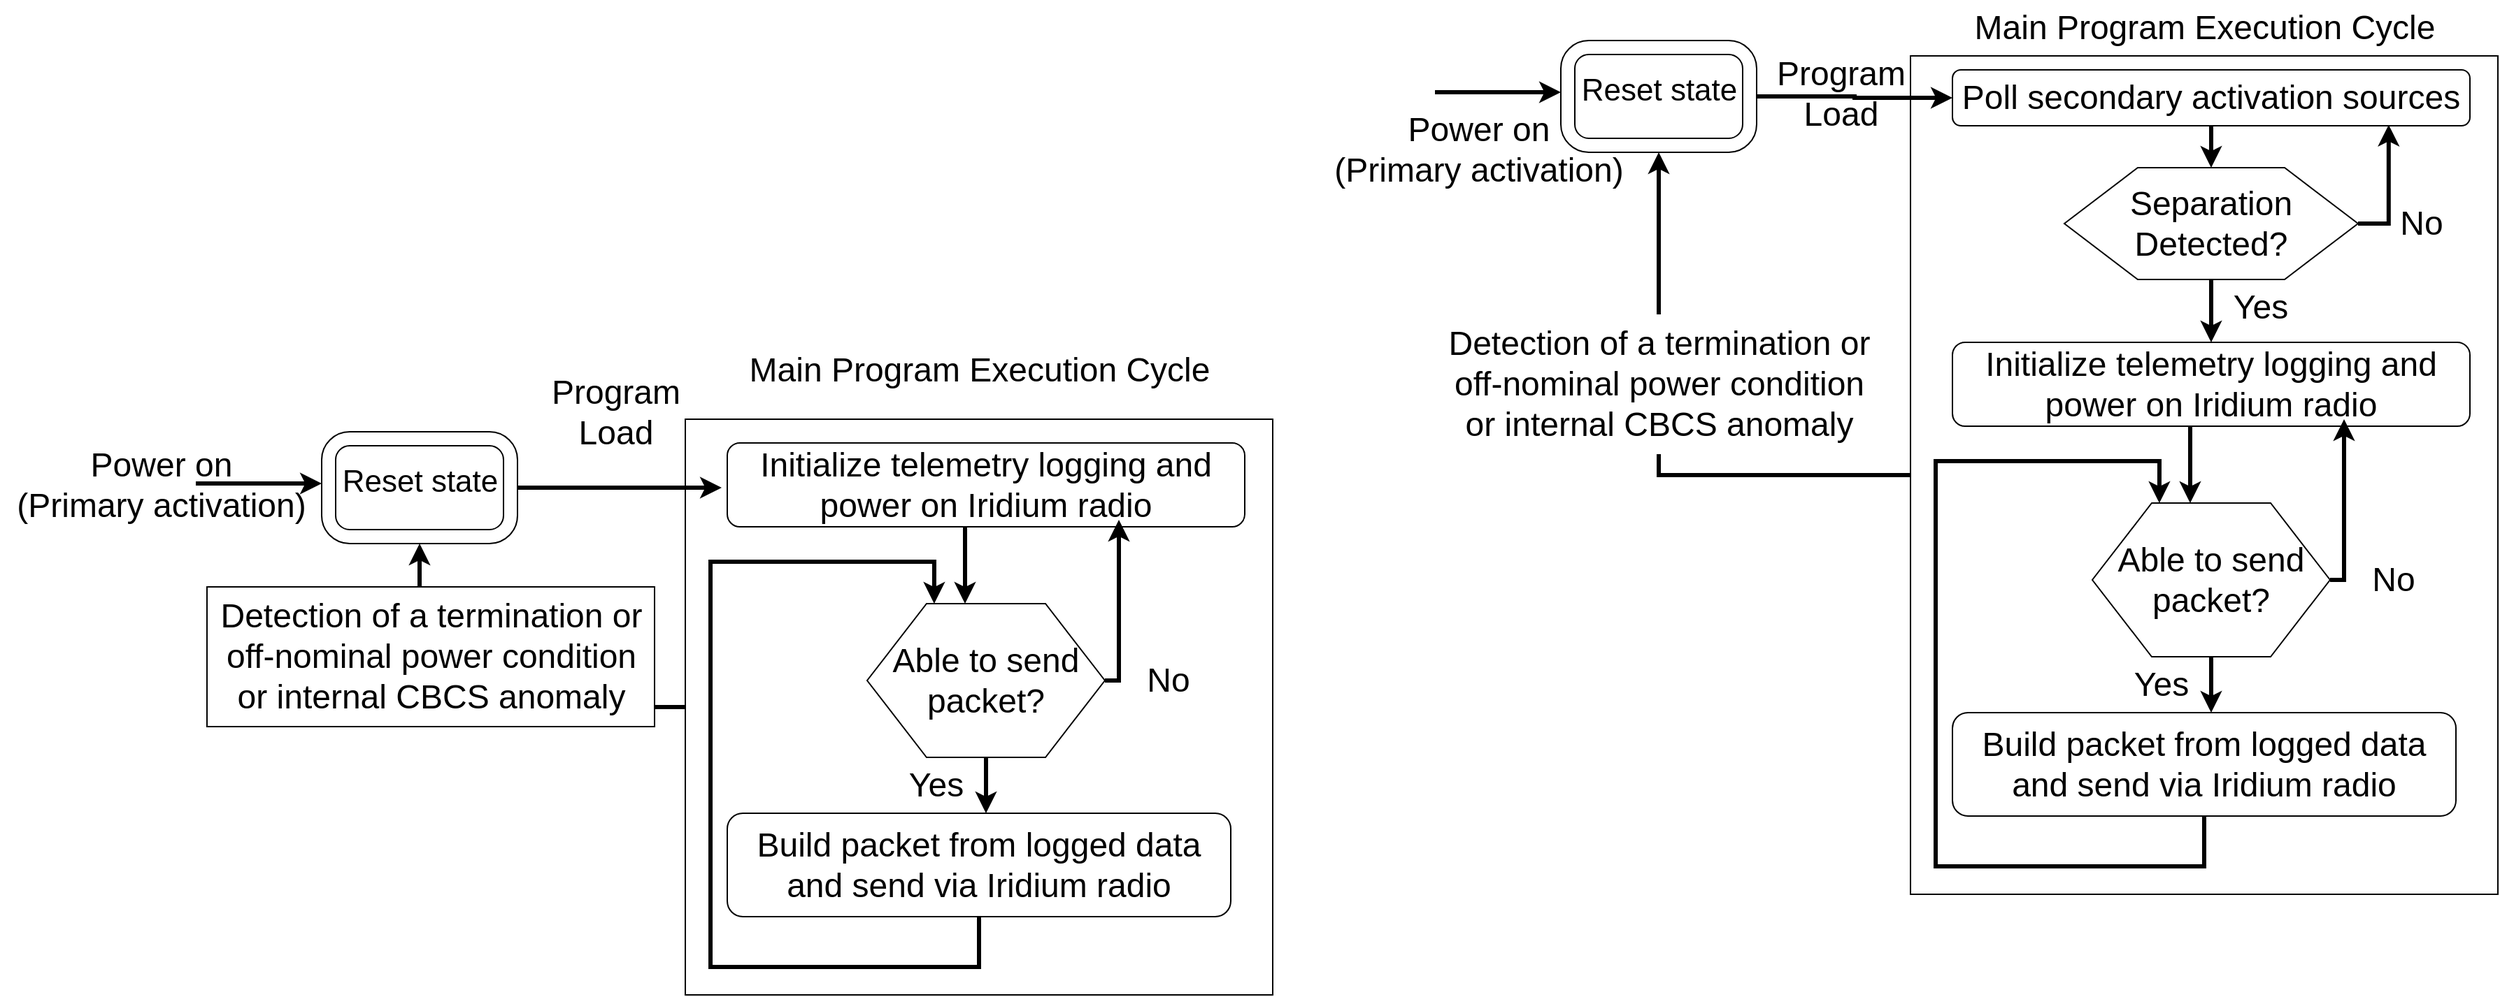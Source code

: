 <mxfile version="20.2.7" type="device"><diagram id="g0S0CF1WiIM2xyF2JRkj" name="Page-1"><mxGraphModel dx="8487" dy="3820" grid="1" gridSize="10" guides="1" tooltips="1" connect="1" arrows="1" fold="1" page="1" pageScale="1" pageWidth="850" pageHeight="1100" math="0" shadow="0"><root><mxCell id="0"/><mxCell id="1" parent="0"/><mxCell id="mK1tkiKnQQv0vQAMR36s-35" style="edgeStyle=orthogonalEdgeStyle;rounded=0;orthogonalLoop=1;jettySize=auto;html=1;entryX=0.5;entryY=1;entryDx=0;entryDy=0;entryPerimeter=0;fontSize=14;strokeWidth=3;" parent="1" source="mK1tkiKnQQv0vQAMR36s-7" target="mK1tkiKnQQv0vQAMR36s-2" edge="1"><mxGeometry relative="1" as="geometry"/></mxCell><mxCell id="mK1tkiKnQQv0vQAMR36s-7" value="" style="verticalLabelPosition=bottom;verticalAlign=top;html=1;shape=mxgraph.basic.rect;fillColor2=none;strokeWidth=1;size=20;indent=5;" parent="1" vertex="1"><mxGeometry x="410" y="120" width="420" height="600" as="geometry"/></mxCell><mxCell id="mK1tkiKnQQv0vQAMR36s-1" value="" style="endArrow=classic;html=1;strokeWidth=3;" parent="1" edge="1"><mxGeometry width="50" height="50" relative="1" as="geometry"><mxPoint x="70" y="146" as="sourcePoint"/><mxPoint x="160" y="146" as="targetPoint"/></mxGeometry></mxCell><mxCell id="t8DuVF89jnraFYQyrqod-9" style="edgeStyle=orthogonalEdgeStyle;rounded=0;orthogonalLoop=1;jettySize=auto;html=1;exitX=1;exitY=0.5;exitDx=0;exitDy=0;exitPerimeter=0;entryX=0;entryY=0.5;entryDx=0;entryDy=0;fontSize=24;strokeWidth=3;" parent="1" source="mK1tkiKnQQv0vQAMR36s-2" target="mK1tkiKnQQv0vQAMR36s-8" edge="1"><mxGeometry relative="1" as="geometry"/></mxCell><mxCell id="mK1tkiKnQQv0vQAMR36s-2" value="" style="verticalLabelPosition=bottom;verticalAlign=top;html=1;shape=mxgraph.basic.rounded_frame;dx=10;fontSize=24;" parent="1" vertex="1"><mxGeometry x="160" y="109" width="140" height="80" as="geometry"/></mxCell><mxCell id="mK1tkiKnQQv0vQAMR36s-5" value="&lt;div style=&quot;font-size: 24px;&quot;&gt;Power on&lt;br style=&quot;font-size: 24px;&quot;&gt;(Primary activation)&lt;br style=&quot;font-size: 24px;&quot;&gt;&lt;/div&gt;" style="text;html=1;align=center;verticalAlign=middle;resizable=0;points=[];autosize=1;fontSize=24;" parent="1" vertex="1"><mxGeometry x="-14" y="152" width="230" height="70" as="geometry"/></mxCell><mxCell id="mK1tkiKnQQv0vQAMR36s-6" value="Program&lt;br&gt;Load" style="text;html=1;align=center;verticalAlign=middle;resizable=0;points=[];autosize=1;fontSize=24;strokeWidth=3;" parent="1" vertex="1"><mxGeometry x="300" y="112" width="120" height="70" as="geometry"/></mxCell><mxCell id="mK1tkiKnQQv0vQAMR36s-10" value="" style="edgeStyle=orthogonalEdgeStyle;rounded=0;orthogonalLoop=1;jettySize=auto;html=1;fontSize=14;strokeWidth=3;" parent="1" source="mK1tkiKnQQv0vQAMR36s-8" target="mK1tkiKnQQv0vQAMR36s-9" edge="1"><mxGeometry relative="1" as="geometry"/></mxCell><mxCell id="mK1tkiKnQQv0vQAMR36s-8" value="&lt;font style=&quot;font-size: 24px;&quot;&gt;Poll secondary activation sources&lt;/font&gt;" style="rounded=1;whiteSpace=wrap;html=1;fontSize=24;" parent="1" vertex="1"><mxGeometry x="440" y="130" width="370" height="40" as="geometry"/></mxCell><mxCell id="mK1tkiKnQQv0vQAMR36s-19" value="" style="edgeStyle=orthogonalEdgeStyle;rounded=0;orthogonalLoop=1;jettySize=auto;html=1;fontSize=14;strokeWidth=3;" parent="1" source="mK1tkiKnQQv0vQAMR36s-9" target="mK1tkiKnQQv0vQAMR36s-18" edge="1"><mxGeometry relative="1" as="geometry"/></mxCell><mxCell id="t8DuVF89jnraFYQyrqod-7" style="edgeStyle=orthogonalEdgeStyle;rounded=0;orthogonalLoop=1;jettySize=auto;html=1;exitX=1;exitY=0.5;exitDx=0;exitDy=0;entryX=0.843;entryY=0.983;entryDx=0;entryDy=0;entryPerimeter=0;fontSize=24;strokeWidth=3;" parent="1" source="mK1tkiKnQQv0vQAMR36s-9" target="mK1tkiKnQQv0vQAMR36s-8" edge="1"><mxGeometry relative="1" as="geometry"><Array as="points"><mxPoint x="752" y="240"/></Array></mxGeometry></mxCell><mxCell id="mK1tkiKnQQv0vQAMR36s-9" value="Separation&lt;br style=&quot;font-size: 24px;&quot;&gt;Detected?" style="shape=hexagon;perimeter=hexagonPerimeter2;whiteSpace=wrap;html=1;fontSize=24;" parent="1" vertex="1"><mxGeometry x="520" y="200" width="210" height="80" as="geometry"/></mxCell><mxCell id="mK1tkiKnQQv0vQAMR36s-17" value="No" style="text;html=1;align=center;verticalAlign=middle;resizable=0;points=[];autosize=1;fontSize=24;" parent="1" vertex="1"><mxGeometry x="750" y="220" width="50" height="40" as="geometry"/></mxCell><mxCell id="mK1tkiKnQQv0vQAMR36s-21" value="" style="edgeStyle=orthogonalEdgeStyle;rounded=0;orthogonalLoop=1;jettySize=auto;html=1;fontSize=14;strokeWidth=3;" parent="1" edge="1"><mxGeometry relative="1" as="geometry"><mxPoint x="610" y="385" as="sourcePoint"/><mxPoint x="610" y="440" as="targetPoint"/></mxGeometry></mxCell><mxCell id="mK1tkiKnQQv0vQAMR36s-18" value="Initialize telemetry logging and power on Iridium radio" style="rounded=1;whiteSpace=wrap;html=1;fontSize=24;" parent="1" vertex="1"><mxGeometry x="440" y="325" width="370" height="60" as="geometry"/></mxCell><mxCell id="mK1tkiKnQQv0vQAMR36s-27" value="" style="edgeStyle=orthogonalEdgeStyle;rounded=0;orthogonalLoop=1;jettySize=auto;html=1;fontSize=14;strokeWidth=3;" parent="1" source="mK1tkiKnQQv0vQAMR36s-20" target="mK1tkiKnQQv0vQAMR36s-26" edge="1"><mxGeometry relative="1" as="geometry"><Array as="points"><mxPoint x="625" y="580"/><mxPoint x="625" y="580"/></Array></mxGeometry></mxCell><mxCell id="mK1tkiKnQQv0vQAMR36s-30" style="edgeStyle=orthogonalEdgeStyle;rounded=0;orthogonalLoop=1;jettySize=auto;html=1;exitX=1;exitY=0.5;exitDx=0;exitDy=0;fontSize=14;strokeWidth=3;" parent="1" source="mK1tkiKnQQv0vQAMR36s-20" edge="1"><mxGeometry relative="1" as="geometry"><Array as="points"><mxPoint x="720" y="495"/></Array><mxPoint x="720" y="380" as="targetPoint"/></mxGeometry></mxCell><mxCell id="mK1tkiKnQQv0vQAMR36s-20" value="Able to send packet?" style="shape=hexagon;perimeter=hexagonPerimeter2;whiteSpace=wrap;html=1;fontSize=24;" parent="1" vertex="1"><mxGeometry x="540" y="440" width="170" height="110" as="geometry"/></mxCell><mxCell id="mK1tkiKnQQv0vQAMR36s-24" value="No" style="text;html=1;align=center;verticalAlign=middle;resizable=0;points=[];autosize=1;fontSize=24;" parent="1" vertex="1"><mxGeometry x="730" y="475" width="50" height="40" as="geometry"/></mxCell><mxCell id="mK1tkiKnQQv0vQAMR36s-25" value="Yes" style="text;html=1;align=center;verticalAlign=middle;resizable=0;points=[];autosize=1;fontSize=24;" parent="1" vertex="1"><mxGeometry x="630" y="280" width="60" height="40" as="geometry"/></mxCell><mxCell id="mK1tkiKnQQv0vQAMR36s-31" style="edgeStyle=orthogonalEdgeStyle;rounded=0;orthogonalLoop=1;jettySize=auto;html=1;fontSize=14;entryX=0.333;entryY=0;entryDx=0;entryDy=0;entryPerimeter=0;exitX=0.222;exitY=1.001;exitDx=0;exitDy=0;exitPerimeter=0;strokeWidth=3;" parent="1" source="mK1tkiKnQQv0vQAMR36s-26" edge="1"><mxGeometry relative="1" as="geometry"><mxPoint x="587.96" y="440" as="targetPoint"/><mxPoint x="448" y="620" as="sourcePoint"/><Array as="points"><mxPoint x="520" y="610"/><mxPoint x="620" y="610"/><mxPoint x="620" y="700"/><mxPoint x="428" y="700"/><mxPoint x="428" y="410"/><mxPoint x="588" y="410"/></Array></mxGeometry></mxCell><mxCell id="mK1tkiKnQQv0vQAMR36s-26" value="Build packet from logged data and send via Iridium radio" style="rounded=1;whiteSpace=wrap;html=1;fontSize=24;" parent="1" vertex="1"><mxGeometry x="440" y="590" width="360" height="74" as="geometry"/></mxCell><mxCell id="mK1tkiKnQQv0vQAMR36s-28" value="Yes" style="text;html=1;align=center;verticalAlign=middle;resizable=0;points=[];autosize=1;fontSize=24;" parent="1" vertex="1"><mxGeometry x="559" y="550" width="60" height="40" as="geometry"/></mxCell><mxCell id="mK1tkiKnQQv0vQAMR36s-32" value="Main Program Execution Cycle" style="text;html=1;align=center;verticalAlign=middle;resizable=0;points=[];autosize=1;fontSize=24;" parent="1" vertex="1"><mxGeometry x="445" y="80" width="350" height="40" as="geometry"/></mxCell><mxCell id="mK1tkiKnQQv0vQAMR36s-36" value="Detection of a termination or&lt;br style=&quot;font-size: 24px;&quot;&gt;&lt;div style=&quot;font-size: 24px;&quot;&gt; off-nominal power condition&lt;/div&gt;&lt;div style=&quot;font-size: 24px;&quot;&gt;or internal CBCS anomaly&lt;br style=&quot;font-size: 24px;&quot;&gt;&lt;/div&gt;" style="text;html=1;align=center;verticalAlign=middle;resizable=0;points=[];autosize=1;fontSize=24;fillColor=default;" parent="1" vertex="1"><mxGeometry x="70" y="305" width="320" height="100" as="geometry"/></mxCell><mxCell id="t8DuVF89jnraFYQyrqod-2" value="Reset state" style="text;html=1;align=center;verticalAlign=middle;resizable=0;points=[];autosize=1;strokeColor=none;fillColor=none;fontSize=22;" parent="1" vertex="1"><mxGeometry x="165" y="125" width="130" height="40" as="geometry"/></mxCell><mxCell id="NUMFWgACYo7ymBldBUu8-1" style="edgeStyle=orthogonalEdgeStyle;rounded=0;orthogonalLoop=1;jettySize=auto;html=1;entryX=0.5;entryY=1;entryDx=0;entryDy=0;entryPerimeter=0;fontSize=14;strokeWidth=3;" edge="1" parent="1" source="NUMFWgACYo7ymBldBUu8-2" target="NUMFWgACYo7ymBldBUu8-5"><mxGeometry relative="1" as="geometry"/></mxCell><mxCell id="NUMFWgACYo7ymBldBUu8-2" value="" style="verticalLabelPosition=bottom;verticalAlign=top;html=1;shape=mxgraph.basic.rect;fillColor2=none;strokeWidth=1;size=20;indent=5;" vertex="1" parent="1"><mxGeometry x="-466" y="380" width="420" height="412" as="geometry"/></mxCell><mxCell id="NUMFWgACYo7ymBldBUu8-3" value="" style="endArrow=classic;html=1;strokeWidth=3;" edge="1" parent="1"><mxGeometry width="50" height="50" relative="1" as="geometry"><mxPoint x="-816" y="426" as="sourcePoint"/><mxPoint x="-726" y="426" as="targetPoint"/></mxGeometry></mxCell><mxCell id="NUMFWgACYo7ymBldBUu8-4" style="edgeStyle=orthogonalEdgeStyle;rounded=0;orthogonalLoop=1;jettySize=auto;html=1;exitX=1;exitY=0.5;exitDx=0;exitDy=0;exitPerimeter=0;fontSize=24;strokeWidth=3;" edge="1" parent="1" source="NUMFWgACYo7ymBldBUu8-5"><mxGeometry relative="1" as="geometry"><mxPoint x="-440" y="429" as="targetPoint"/></mxGeometry></mxCell><mxCell id="NUMFWgACYo7ymBldBUu8-5" value="" style="verticalLabelPosition=bottom;verticalAlign=top;html=1;shape=mxgraph.basic.rounded_frame;dx=10;fontSize=24;" vertex="1" parent="1"><mxGeometry x="-726" y="389" width="140" height="80" as="geometry"/></mxCell><mxCell id="NUMFWgACYo7ymBldBUu8-6" value="&lt;div style=&quot;font-size: 24px;&quot;&gt;Power on&lt;br style=&quot;font-size: 24px;&quot;&gt;(Primary activation)&lt;br style=&quot;font-size: 24px;&quot;&gt;&lt;/div&gt;" style="text;html=1;align=center;verticalAlign=middle;resizable=0;points=[];autosize=1;fontSize=24;" vertex="1" parent="1"><mxGeometry x="-956" y="392" width="230" height="70" as="geometry"/></mxCell><mxCell id="NUMFWgACYo7ymBldBUu8-7" value="Program&lt;br&gt;Load" style="text;html=1;align=center;verticalAlign=middle;resizable=0;points=[];autosize=1;fontSize=24;strokeWidth=3;" vertex="1" parent="1"><mxGeometry x="-576" y="340" width="120" height="70" as="geometry"/></mxCell><mxCell id="NUMFWgACYo7ymBldBUu8-14" value="" style="edgeStyle=orthogonalEdgeStyle;rounded=0;orthogonalLoop=1;jettySize=auto;html=1;fontSize=14;strokeWidth=3;" edge="1" parent="1"><mxGeometry relative="1" as="geometry"><mxPoint x="-266" y="457" as="sourcePoint"/><mxPoint x="-266" y="512" as="targetPoint"/></mxGeometry></mxCell><mxCell id="NUMFWgACYo7ymBldBUu8-15" value="Initialize telemetry logging and power on Iridium radio" style="rounded=1;whiteSpace=wrap;html=1;fontSize=24;" vertex="1" parent="1"><mxGeometry x="-436" y="397" width="370" height="60" as="geometry"/></mxCell><mxCell id="NUMFWgACYo7ymBldBUu8-16" value="" style="edgeStyle=orthogonalEdgeStyle;rounded=0;orthogonalLoop=1;jettySize=auto;html=1;fontSize=14;strokeWidth=3;" edge="1" parent="1" source="NUMFWgACYo7ymBldBUu8-18" target="NUMFWgACYo7ymBldBUu8-22"><mxGeometry relative="1" as="geometry"><Array as="points"><mxPoint x="-251" y="652"/><mxPoint x="-251" y="652"/></Array></mxGeometry></mxCell><mxCell id="NUMFWgACYo7ymBldBUu8-17" style="edgeStyle=orthogonalEdgeStyle;rounded=0;orthogonalLoop=1;jettySize=auto;html=1;exitX=1;exitY=0.5;exitDx=0;exitDy=0;fontSize=14;strokeWidth=3;" edge="1" parent="1" source="NUMFWgACYo7ymBldBUu8-18"><mxGeometry relative="1" as="geometry"><Array as="points"><mxPoint x="-156" y="567"/></Array><mxPoint x="-156" y="452" as="targetPoint"/></mxGeometry></mxCell><mxCell id="NUMFWgACYo7ymBldBUu8-18" value="Able to send packet?" style="shape=hexagon;perimeter=hexagonPerimeter2;whiteSpace=wrap;html=1;fontSize=24;" vertex="1" parent="1"><mxGeometry x="-336" y="512" width="170" height="110" as="geometry"/></mxCell><mxCell id="NUMFWgACYo7ymBldBUu8-19" value="No" style="text;html=1;align=center;verticalAlign=middle;resizable=0;points=[];autosize=1;fontSize=24;" vertex="1" parent="1"><mxGeometry x="-146" y="547" width="50" height="40" as="geometry"/></mxCell><mxCell id="NUMFWgACYo7ymBldBUu8-21" style="edgeStyle=orthogonalEdgeStyle;rounded=0;orthogonalLoop=1;jettySize=auto;html=1;fontSize=14;entryX=0.333;entryY=0;entryDx=0;entryDy=0;entryPerimeter=0;exitX=0.222;exitY=1.001;exitDx=0;exitDy=0;exitPerimeter=0;strokeWidth=3;" edge="1" parent="1" source="NUMFWgACYo7ymBldBUu8-22"><mxGeometry relative="1" as="geometry"><mxPoint x="-288.04" y="512" as="targetPoint"/><mxPoint x="-428" y="692" as="sourcePoint"/><Array as="points"><mxPoint x="-356" y="682"/><mxPoint x="-256" y="682"/><mxPoint x="-256" y="772"/><mxPoint x="-448" y="772"/><mxPoint x="-448" y="482"/><mxPoint x="-288" y="482"/></Array></mxGeometry></mxCell><mxCell id="NUMFWgACYo7ymBldBUu8-22" value="Build packet from logged data and send via Iridium radio" style="rounded=1;whiteSpace=wrap;html=1;fontSize=24;" vertex="1" parent="1"><mxGeometry x="-436" y="662" width="360" height="74" as="geometry"/></mxCell><mxCell id="NUMFWgACYo7ymBldBUu8-23" value="Yes" style="text;html=1;align=center;verticalAlign=middle;resizable=0;points=[];autosize=1;fontSize=24;" vertex="1" parent="1"><mxGeometry x="-317" y="622" width="60" height="40" as="geometry"/></mxCell><mxCell id="NUMFWgACYo7ymBldBUu8-24" value="Main Program Execution Cycle" style="text;html=1;align=center;verticalAlign=middle;resizable=0;points=[];autosize=1;fontSize=24;" vertex="1" parent="1"><mxGeometry x="-431" y="325" width="350" height="40" as="geometry"/></mxCell><mxCell id="NUMFWgACYo7ymBldBUu8-25" value="Detection of a termination or&lt;br style=&quot;font-size: 24px;&quot;&gt;&lt;div style=&quot;font-size: 24px;&quot;&gt; off-nominal power condition&lt;/div&gt;&lt;div style=&quot;font-size: 24px;&quot;&gt;or internal CBCS anomaly&lt;br style=&quot;font-size: 24px;&quot;&gt;&lt;/div&gt;" style="text;html=1;align=center;verticalAlign=middle;resizable=0;points=[];autosize=1;fontSize=24;fillColor=default;strokeColor=default;" vertex="1" parent="1"><mxGeometry x="-808" y="500" width="320" height="100" as="geometry"/></mxCell><mxCell id="NUMFWgACYo7ymBldBUu8-26" value="Reset state" style="text;html=1;align=center;verticalAlign=middle;resizable=0;points=[];autosize=1;strokeColor=none;fillColor=none;fontSize=22;" vertex="1" parent="1"><mxGeometry x="-721" y="405" width="130" height="40" as="geometry"/></mxCell></root></mxGraphModel></diagram></mxfile>